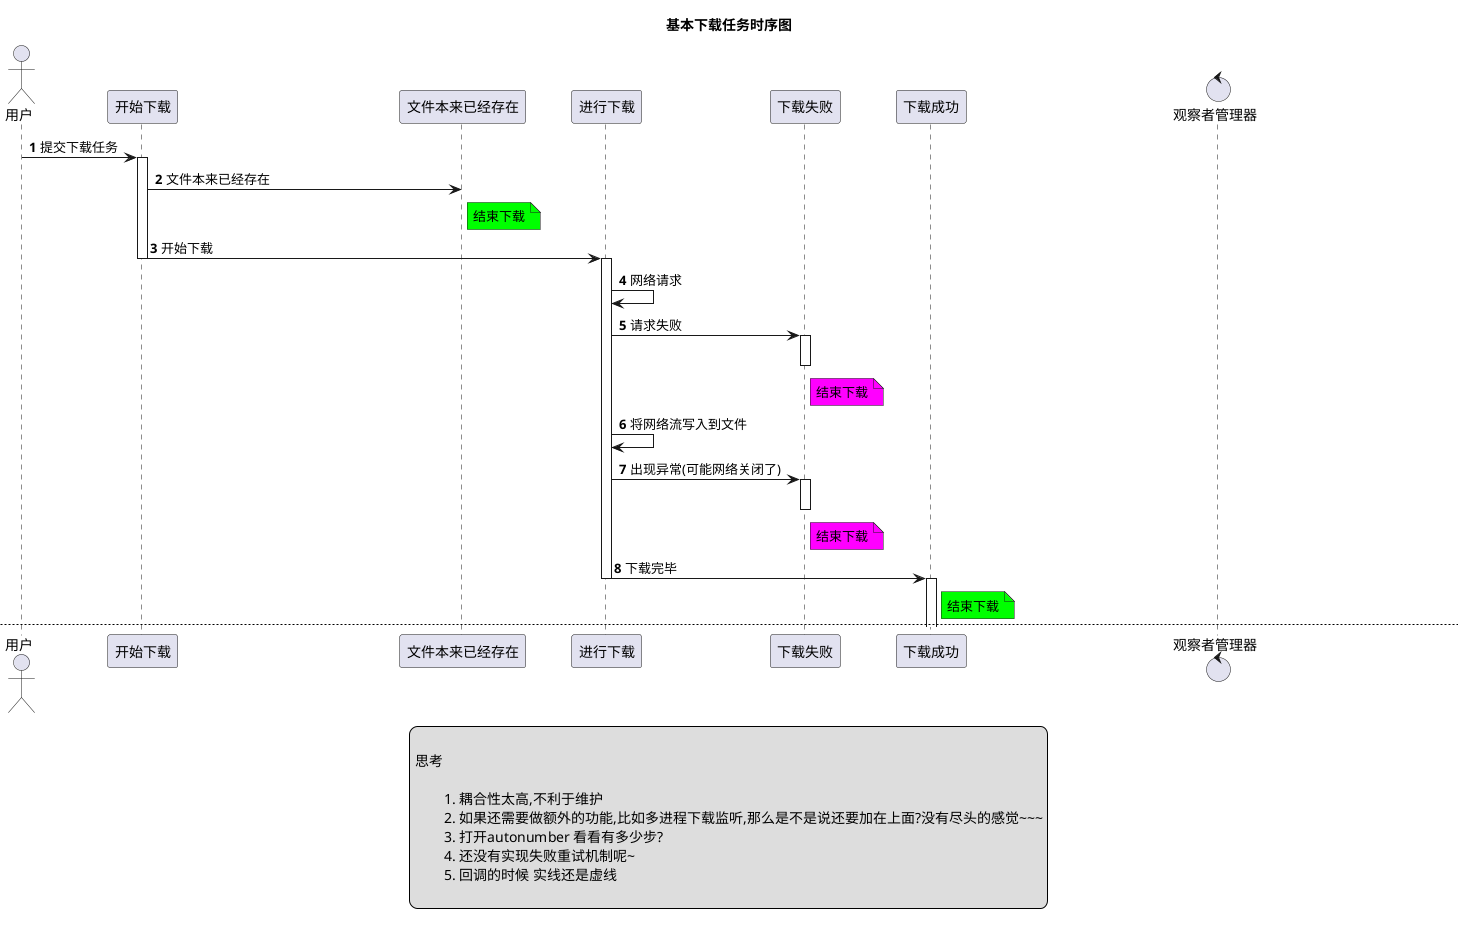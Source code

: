 @startuml

autonumber

title 基本下载任务时序图

actor 用户
用户 -> 开始下载: 提交下载任务



activate 开始下载

	开始下载 -> 文件本来已经存在: 文件本来已经存在
	note right of 文件本来已经存在 #00ff00
        结束下载
    end note
	开始下载 -> 进行下载: 开始下载

deactivate 开始下载

activate 进行下载

	进行下载 -> 进行下载: 网络请求
	进行下载 -> 下载失败: 请求失败
	activate 下载失败
	note right of 下载失败 #ff00ff
        结束下载
    end note
	deactivate 下载失败

	进行下载 -> 进行下载: 将网络流写入到文件
	进行下载 -> 下载失败: 出现异常(可能网络关闭了)
	activate 下载失败
	note right of 下载失败 #ff00ff
        结束下载
    end note
    deactivate 下载失败

	进行下载 -> 下载成功: 下载完毕

deactivate 进行下载


activate 下载成功
	note right of 下载成功 #00ff00
        结束下载
    end note
deactivate 下载成功

control 观察者管理器

'============================================================================================

newpage 优化基本下载任务时序图

用户 -> 开始下载: 提交下载任务

activate 开始下载

'	alt 任务有效性检查
		开始下载 -> 开始下载: 任务有效性检查
		note right of 开始下载
			1. 参数检查,下载地址是否正确之类的
		end note
'	else 任务无效
		开始下载 -> 下载失败: 任务无效
		activate 下载失败
		note right of 下载失败 #ff0000
            结束下载
        end note
'		下载失败 -->> 观察者管理器: 回调下载失败(任务无效)
		deactivate 下载失败
'		观察者管理器 -> 观察者管理器: 通知各个观察者最新的下载状态
'	end

'	alt 本地文件有效性检查
		开始下载 -> 开始下载: 本地文件有效性检查
		note right of 开始下载
			1. 检查文件是否存在,存在就直接进入下载成功的逻辑
			2. 文件存在,文件有效性检查,是否被篡改了如果是的话,就删除,重新下载,否则采用断点下载
			3. 文件不存在,需要重新下载
			4. 重新下载之前需要检查
				1. 可能存储目录的空间不足
				2. 权限问题
				3. 目标路径是文件之类的
				4. 实现文件目录系统功能
					1. 下载文件设置缓存时间,每次使用本目录之前先清除过期文件
					2. 下载目录设置体积大小,下载之前如果目录已经超过最大体积应该先清空一些数据
		end note
'	else 下载最终文件存在
		开始下载 -> 文件本来已经存在: 进入下载成功流程检查文件是否有效
'		group 文件有效性检查
			activate 文件本来已经存在
			文件本来已经存在 -> 文件本来已经存在: 文件有效性检查
			note right of 文件本来已经存在
				1. 可以通过下载任务中传入进来的md5值进行匹配
				2. 可以通过请求服务器查询这个文件的md5之类进行检查
				3. ...
			end note
'			文件本来已经存在 -->> 观察者管理器: 回调文件本来已经存在
			note right of 文件本来已经存在 #00ff00
	                结束下载
	            end note
            deactivate 文件本来已经存在
'            观察者管理器 -> 观察者管理器: 通知各个观察者最新的下载状态
'		else 文件无效
			文件本来已经存在 -> 开始下载: 删除已有的最终下载本地文件,重新下载
'		end



'	else 下载缓存文件存在
		开始下载 -> 开始下载: 下载缓存文件被篡改过,重置文件,然后重新下载

'	else 目录无效
		开始下载 -> 下载失败: 目录无效
		activate 下载失败
		note right of 下载失败 #ff0000
            结束下载
        end note
'		下载失败 -->> 观察者管理器: 回调下载失败(目录无效)
		deactivate 下载失败
'		观察者管理器 -> 观察者管理器: 通知各个观察者最新的下载状态
'	end

'	alt 开始下载
'		开始下载 -->> 观察者管理器: 回调开始下载
'		观察者管理器 -> 观察者管理器: 通知各个观察者最新的下载状态
'	end

	开始下载 -> 进行下载: 开始下载
deactivate 开始下载

activate 进行下载



'	alt 网络请求
		进行下载 -> 进行下载: 网络请求
'	else 请求失败
		进行下载 -> 下载失败: 请求失败
		activate 下载失败
		note right of 下载失败 #ff00ff
            结束下载
        end note
'		下载失败 -->> 观察者管理器: 回调下载失败(请求失败)
		deactivate 下载失败
'		观察者管理器 -> 观察者管理器: 通知各个观察者最新的下载状态
'	end

'	alt 写入流到本地文件
		进行下载 -> 进行下载: 将网络流写入到文件
'		...每隔1秒钟(时间可以自定义)...
'		进行下载 -->> 观察者管理器: 通知文件当前下载进度
'		观察者管理器 -> 观察者管理器: 通知各个观察者最新的下载状态
'		...每隔1秒钟(时间可以自定义)...
'		进行下载 -->> 观察者管理器: 通知文件当前下载进度
'		观察者管理器 -> 观察者管理器: 通知各个观察者最新的下载状态
'		...
'	else 出现异常
		进行下载 -> 下载失败: 出现异常(可能网络关闭了)
		activate 下载失败
		note right of 下载失败 #ff00ff
            结束下载
        end note
'		下载失败 -->> 观察者管理器: 回调下载失败(异常)
        deactivate 下载失败
'        观察者管理器 -> 观察者管理器: 通知各个观察者最新的下载状态
'	end

	进行下载 -> 下载成功: 下载完毕

deactivate 进行下载


activate 下载成功
'	alt 下载文件检查
		下载成功 -> 下载成功: 文件有效性检查
		note right of 下载成功
			1. 可以通过下载任务中传入进来的md5值进行匹配
			2. 可以通过请求服务器查询这个文件的md5之类进行检查
			3. ...
		end note
'		下载成功 -->> 观察者管理器: 文件有效,下载成功
		note right of 下载成功 #00ff00
            结束下载
        end note
'        观察者管理器 -> 观察者管理器: 通知各个观察者最新的下载状态
'	else 文件无效
		下载成功 -> 下载成功: 文件无效,删除已有的最终下载本地文件
		下载成功 -> 下载失败: 转到下载失败
		activate 下载失败
		note right of 下载失败 #ff0000
            结束下载
        end note
'		下载失败 -->> 观察者管理器: 回调下载失败(文件下载成功后校验不通过)
        deactivate 下载失败
'        观察者管理器 -> 观察者管理器: 通知各个观察者最新的下载状态
'	end

deactivate 下载成功

'============================================================================================

newpage 优化基本下载任务时序图(模块化)

用户 -> 开始下载: 提交下载任务

activate 开始下载

	alt 任务有效性检查
		开始下载 -> 开始下载: 任务有效性检查
		note right of 开始下载
			1. 参数检查,下载地址是否正确之类的
		end note
	else 任务无效
		开始下载 -> 下载失败: 任务无效
		activate 下载失败
		note right of 下载失败 #ff0000
            结束下载
        end note
'		下载失败 -->> 观察者管理器: 回调下载失败(任务无效)
		deactivate 下载失败
'		观察者管理器 -> 观察者管理器: 通知各个观察者最新的下载状态
	end

	alt 本地文件有效性检查
		开始下载 -> 开始下载: 本地文件有效性检查
		note right of 开始下载
			1. 检查文件是否存在,存在就直接进入下载成功的逻辑
			2. 文件存在,文件有效性检查,是否被篡改了如果是的话,就删除,重新下载,否则采用断点下载
			3. 文件不存在,需要重新下载
			4. 重新下载之前需要检查
				1. 可能存储目录的空间不足
				2. 权限问题
				3. 目标路径是文件之类的
				4. 实现文件目录系统功能
					1. 下载文件设置缓存时间,每次使用本目录之前先清除过期文件
					2. 下载目录设置体积大小,下载之前如果目录已经超过最大体积应该先清空一些数据
		end note
	else 下载最终文件存在
		开始下载 -> 文件本来已经存在: 进入下载成功流程检查文件是否有效
		group 文件有效性检查
			activate 文件本来已经存在
			文件本来已经存在 -> 文件本来已经存在: 文件有效性检查
			note right of 文件本来已经存在
				1. 可以通过下载任务中传入进来的md5值进行匹配
				2. 可以通过请求服务器查询这个文件的md5之类进行检查
				3. ...
			end note
'			文件本来已经存在 -->> 观察者管理器: 回调文件本来已经存在
			note right of 文件本来已经存在 #00ff00
	                结束下载
	            end note
            deactivate 文件本来已经存在
'            观察者管理器 -> 观察者管理器: 通知各个观察者最新的下载状态
		else 文件无效
			文件本来已经存在 -> 开始下载: 删除已有的最终下载本地文件,重新下载
		end



	else 下载缓存文件存在
		开始下载 -> 开始下载: 下载缓存文件被篡改过,重置文件,然后重新下载

	else 目录无效
		开始下载 -> 下载失败: 目录无效
		activate 下载失败
		note right of 下载失败 #ff0000
            结束下载
        end note
'		下载失败 -->> 观察者管理器: 回调下载失败(目录无效)
		deactivate 下载失败
'		观察者管理器 -> 观察者管理器: 通知各个观察者最新的下载状态
	end

'	alt 开始下载
'		开始下载 -->> 观察者管理器: 回调开始下载
'		观察者管理器 -> 观察者管理器: 通知各个观察者最新的下载状态
'	end

	开始下载 -> 进行下载: 开始下载
deactivate 开始下载

activate 进行下载



	alt 网络请求
		进行下载 -> 进行下载: 网络请求
	else 请求失败
		进行下载 -> 下载失败: 请求失败
		activate 下载失败
		note right of 下载失败 #ff00ff
            结束下载
        end note
'		下载失败 -->> 观察者管理器: 回调下载失败(请求失败)
		deactivate 下载失败
'		观察者管理器 -> 观察者管理器: 通知各个观察者最新的下载状态
	end

	alt 写入流到本地文件
		进行下载 -> 进行下载: 将网络流写入到文件
'		...每隔1秒钟(时间可以自定义)...
'		进行下载 -->> 观察者管理器: 通知文件当前下载进度
'		观察者管理器 -> 观察者管理器: 通知各个观察者最新的下载状态
'		...每隔1秒钟(时间可以自定义)...
'		进行下载 -->> 观察者管理器: 通知文件当前下载进度
'		观察者管理器 -> 观察者管理器: 通知各个观察者最新的下载状态
'		...
	else 出现异常
		进行下载 -> 下载失败: 出现异常(可能网络关闭了)
		activate 下载失败
		note right of 下载失败 #ff00ff
            结束下载
        end note
'		下载失败 -->> 观察者管理器: 回调下载失败(异常)
        deactivate 下载失败
'        观察者管理器 -> 观察者管理器: 通知各个观察者最新的下载状态
	end

	进行下载 -> 下载成功: 下载完毕

deactivate 进行下载


activate 下载成功
	alt 下载文件检查
		下载成功 -> 下载成功: 文件有效性检查
		note right of 下载成功
			1. 可以通过下载任务中传入进来的md5值进行匹配
			2. 可以通过请求服务器查询这个文件的md5之类进行检查
			3. ...
		end note
'		下载成功 -->> 观察者管理器: 文件有效,下载成功
		note right of 下载成功 #00ff00
            结束下载
        end note
'        观察者管理器 -> 观察者管理器: 通知各个观察者最新的下载状态
	else 文件无效
		下载成功 -> 下载成功: 文件无效,删除已有的最终下载本地文件
		下载成功 -> 下载失败: 转到下载失败
		activate 下载失败
		note right of 下载失败 #ff0000
            结束下载
        end note
'		下载失败 -->> 观察者管理器: 回调下载失败(文件下载成功后校验不通过)
        deactivate 下载失败
'        观察者管理器 -> 观察者管理器: 通知各个观察者最新的下载状态
	end

deactivate 下载成功


'============================================================================================


newpage 完整下载任务时序图(支持回调)

用户 -> 开始下载: 提交下载任务

activate 开始下载

	alt 任务有效性检查
		开始下载 -> 开始下载: 任务有效性检查
		note right of 开始下载
			1. 参数检查,下载地址是否正确之类的
		end note
	else 任务无效
		开始下载 -> 下载失败: 任务无效
		activate 下载失败
		note right of 下载失败 #ff0000
            结束下载
        end note
		下载失败 -->> 观察者管理器: 回调下载失败(任务无效)
		deactivate 下载失败
		观察者管理器 -> 观察者管理器: 通知各个观察者最新的下载状态
	end

	alt 本地文件有效性检查
		开始下载 -> 开始下载: 本地文件有效性检查
		note right of 开始下载
			1. 检查文件是否存在,存在就直接进入下载成功的逻辑
			2. 文件存在,文件有效性检查,是否被篡改了如果是的话,就删除,重新下载,否则采用断点下载
			3. 文件不存在,需要重新下载
			4. 重新下载之前需要检查
				1. 可能存储目录的空间不足
				2. 权限问题
				3. 目标路径是文件之类的
				4. 实现文件目录系统功能
					1. 下载文件设置缓存时间,每次使用本目录之前先清除过期文件
					2. 下载目录设置体积大小,下载之前如果目录已经超过最大体积应该先清空一些数据
		end note
	else 下载最终文件存在
		开始下载 -> 文件本来已经存在: 进入下载成功流程检查文件是否有效
		group 文件有效性检查
			activate 文件本来已经存在
			文件本来已经存在 -> 文件本来已经存在: 文件有效性检查
			note right of 文件本来已经存在
				1. 可以通过下载任务中传入进来的md5值进行匹配
				2. 可以通过请求服务器查询这个文件的md5之类进行检查
				3. ...
			end note
			文件本来已经存在 -->> 观察者管理器: 回调文件本来已经存在
			note right of 文件本来已经存在 #00ff00
	                结束下载
	            end note
            deactivate 文件本来已经存在
            观察者管理器 -> 观察者管理器: 通知各个观察者最新的下载状态
		else 文件无效
			文件本来已经存在 -> 开始下载: 删除已有的最终下载本地文件,重新下载
		end



	else 下载缓存文件存在
		开始下载 -> 开始下载: 下载缓存文件被篡改过,重置文件,然后重新下载

	else 目录无效
		开始下载 -> 下载失败: 目录无效
		activate 下载失败
		note right of 下载失败 #ff0000
            结束下载
        end note
		下载失败 -->> 观察者管理器: 回调下载失败(目录无效)
		deactivate 下载失败
		观察者管理器 -> 观察者管理器: 通知各个观察者最新的下载状态
	end

	alt 开始下载
		开始下载 -->> 观察者管理器: 回调开始下载
		观察者管理器 -> 观察者管理器: 通知各个观察者最新的下载状态
	end

	开始下载 -> 进行下载: 开始下载
deactivate 开始下载

activate 进行下载



	alt 网络请求
		进行下载 -> 进行下载: 网络请求
	else 请求失败
		进行下载 -> 下载失败: 请求失败
		activate 下载失败
		note right of 下载失败 #ff00ff
            结束下载
        end note
		下载失败 -->> 观察者管理器: 回调下载失败(请求失败)
		deactivate 下载失败
		观察者管理器 -> 观察者管理器: 通知各个观察者最新的下载状态
	end

	alt 写入流到本地文件
		进行下载 -> 进行下载: 将网络流写入到文件
		...每隔1秒钟(时间可以自定义)...
		进行下载 -->> 观察者管理器: 通知文件当前下载进度
		观察者管理器 -> 观察者管理器: 通知各个观察者最新的下载状态
		...每隔1秒钟(时间可以自定义)...
		进行下载 -->> 观察者管理器: 通知文件当前下载进度
		观察者管理器 -> 观察者管理器: 通知各个观察者最新的下载状态
		...
	else 出现异常
		进行下载 -> 下载失败: 出现异常(可能网络关闭了)
		activate 下载失败
		note right of 下载失败 #ff00ff
            结束下载
        end note
		下载失败 -->> 观察者管理器: 回调下载失败(异常)
        deactivate 下载失败
        观察者管理器 -> 观察者管理器: 通知各个观察者最新的下载状态
	end

	进行下载 -> 下载成功: 下载完毕

deactivate 进行下载


activate 下载成功
	alt 下载文件检查
		下载成功 -> 下载成功: 文件有效性检查
		note right of 下载成功
			1. 可以通过下载任务中传入进来的md5值进行匹配
			2. 可以通过请求服务器查询这个文件的md5之类进行检查
			3. ...
		end note
		下载成功 -->> 观察者管理器: 文件有效,下载成功
		note right of 下载成功 #00ff00
            结束下载
        end note
        观察者管理器 -> 观察者管理器: 通知各个观察者最新的下载状态
	else 文件无效
		下载成功 -> 下载成功: 文件无效,删除已有的最终下载本地文件
		下载成功 -> 下载失败: 转到下载失败
		activate 下载失败
		note right of 下载失败 #ff0000
            结束下载
        end note
		下载失败 -->> 观察者管理器: 回调下载失败(文件下载成功后校验不通过)
        deactivate 下载失败
        观察者管理器 -> 观察者管理器: 通知各个观察者最新的下载状态
	end

deactivate 下载成功

control 观察者管理器

legend center

思考

	1. 耦合性太高,不利于维护
	2. 如果还需要做额外的功能,比如多进程下载监听,那么是不是说还要加在上面?没有尽头的感觉~~~
	3. 打开autonumber 看看有多少步?
	4. 还没有实现失败重试机制呢~
	5. 回调的时候 实线还是虚线

endlegend

@enduml
